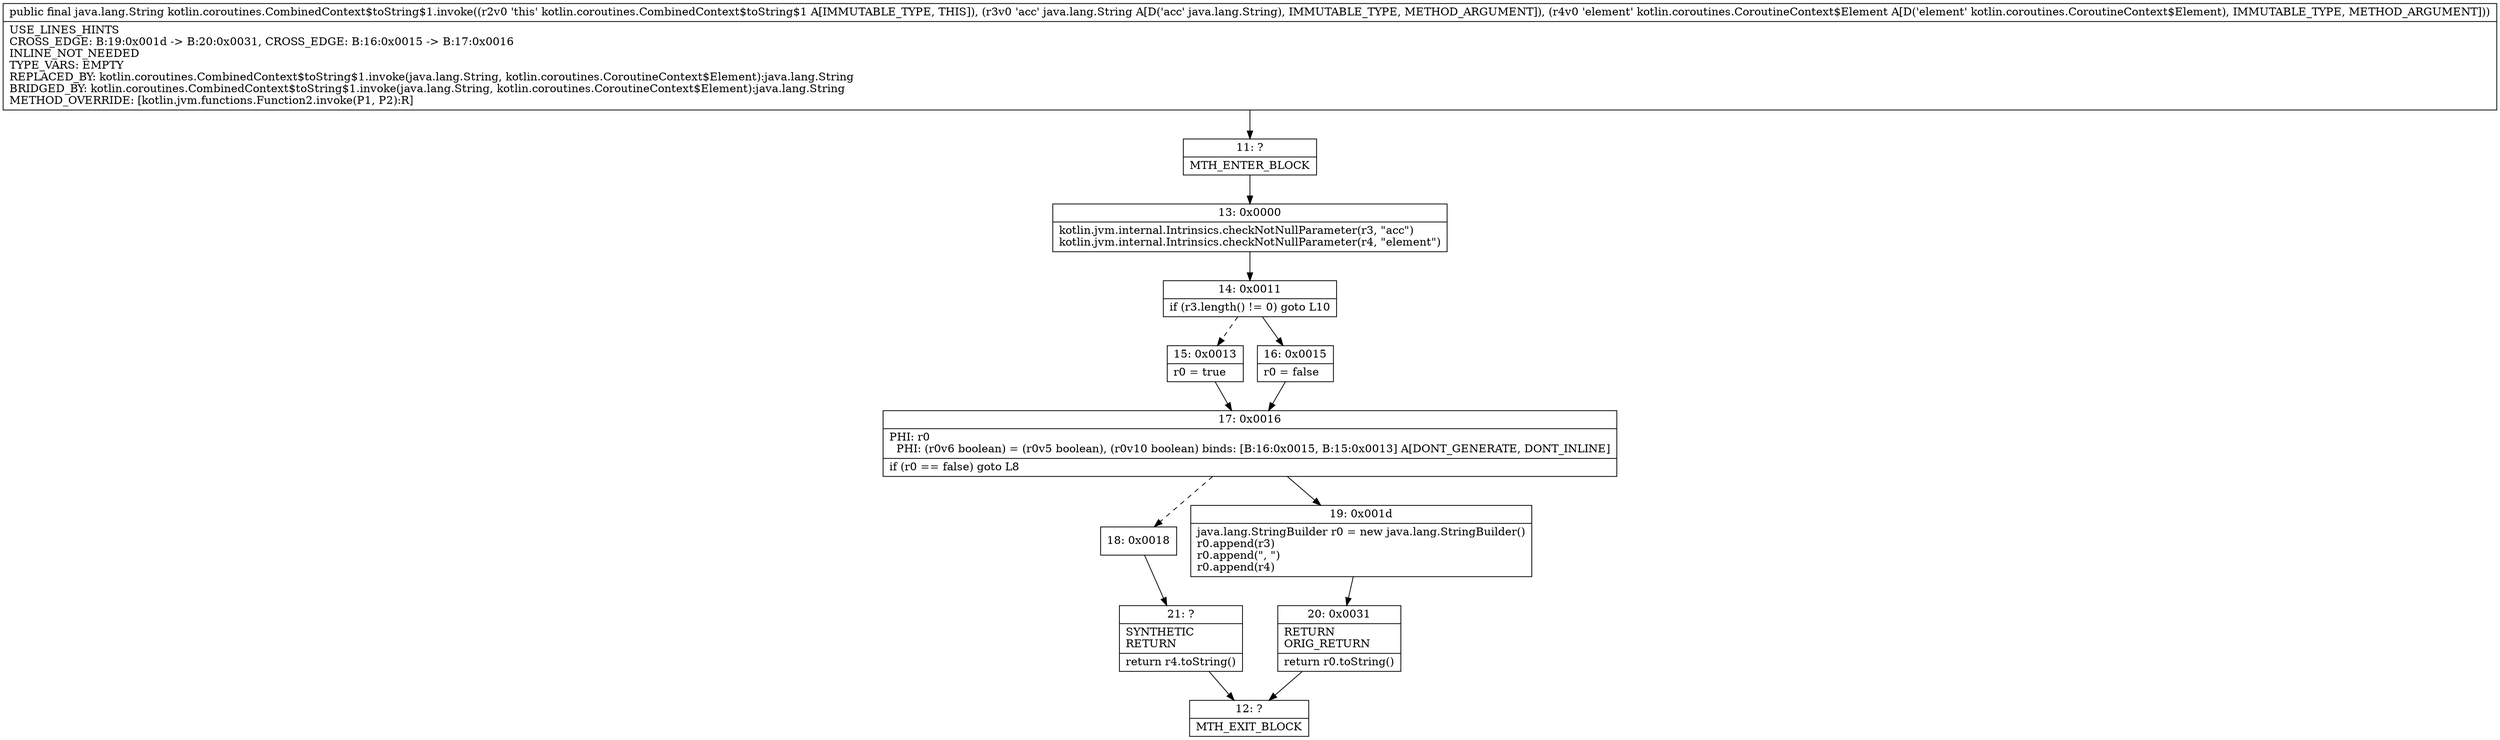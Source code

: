 digraph "CFG forkotlin.coroutines.CombinedContext$toString$1.invoke(Ljava\/lang\/String;Lkotlin\/coroutines\/CoroutineContext$Element;)Ljava\/lang\/String;" {
Node_11 [shape=record,label="{11\:\ ?|MTH_ENTER_BLOCK\l}"];
Node_13 [shape=record,label="{13\:\ 0x0000|kotlin.jvm.internal.Intrinsics.checkNotNullParameter(r3, \"acc\")\lkotlin.jvm.internal.Intrinsics.checkNotNullParameter(r4, \"element\")\l}"];
Node_14 [shape=record,label="{14\:\ 0x0011|if (r3.length() != 0) goto L10\l}"];
Node_15 [shape=record,label="{15\:\ 0x0013|r0 = true\l}"];
Node_17 [shape=record,label="{17\:\ 0x0016|PHI: r0 \l  PHI: (r0v6 boolean) = (r0v5 boolean), (r0v10 boolean) binds: [B:16:0x0015, B:15:0x0013] A[DONT_GENERATE, DONT_INLINE]\l|if (r0 == false) goto L8\l}"];
Node_18 [shape=record,label="{18\:\ 0x0018}"];
Node_21 [shape=record,label="{21\:\ ?|SYNTHETIC\lRETURN\l|return r4.toString()\l}"];
Node_12 [shape=record,label="{12\:\ ?|MTH_EXIT_BLOCK\l}"];
Node_19 [shape=record,label="{19\:\ 0x001d|java.lang.StringBuilder r0 = new java.lang.StringBuilder()\lr0.append(r3)\lr0.append(\", \")\lr0.append(r4)\l}"];
Node_20 [shape=record,label="{20\:\ 0x0031|RETURN\lORIG_RETURN\l|return r0.toString()\l}"];
Node_16 [shape=record,label="{16\:\ 0x0015|r0 = false\l}"];
MethodNode[shape=record,label="{public final java.lang.String kotlin.coroutines.CombinedContext$toString$1.invoke((r2v0 'this' kotlin.coroutines.CombinedContext$toString$1 A[IMMUTABLE_TYPE, THIS]), (r3v0 'acc' java.lang.String A[D('acc' java.lang.String), IMMUTABLE_TYPE, METHOD_ARGUMENT]), (r4v0 'element' kotlin.coroutines.CoroutineContext$Element A[D('element' kotlin.coroutines.CoroutineContext$Element), IMMUTABLE_TYPE, METHOD_ARGUMENT]))  | USE_LINES_HINTS\lCROSS_EDGE: B:19:0x001d \-\> B:20:0x0031, CROSS_EDGE: B:16:0x0015 \-\> B:17:0x0016\lINLINE_NOT_NEEDED\lTYPE_VARS: EMPTY\lREPLACED_BY: kotlin.coroutines.CombinedContext$toString$1.invoke(java.lang.String, kotlin.coroutines.CoroutineContext$Element):java.lang.String\lBRIDGED_BY: kotlin.coroutines.CombinedContext$toString$1.invoke(java.lang.String, kotlin.coroutines.CoroutineContext$Element):java.lang.String\lMETHOD_OVERRIDE: [kotlin.jvm.functions.Function2.invoke(P1, P2):R]\l}"];
MethodNode -> Node_11;Node_11 -> Node_13;
Node_13 -> Node_14;
Node_14 -> Node_15[style=dashed];
Node_14 -> Node_16;
Node_15 -> Node_17;
Node_17 -> Node_18[style=dashed];
Node_17 -> Node_19;
Node_18 -> Node_21;
Node_21 -> Node_12;
Node_19 -> Node_20;
Node_20 -> Node_12;
Node_16 -> Node_17;
}

